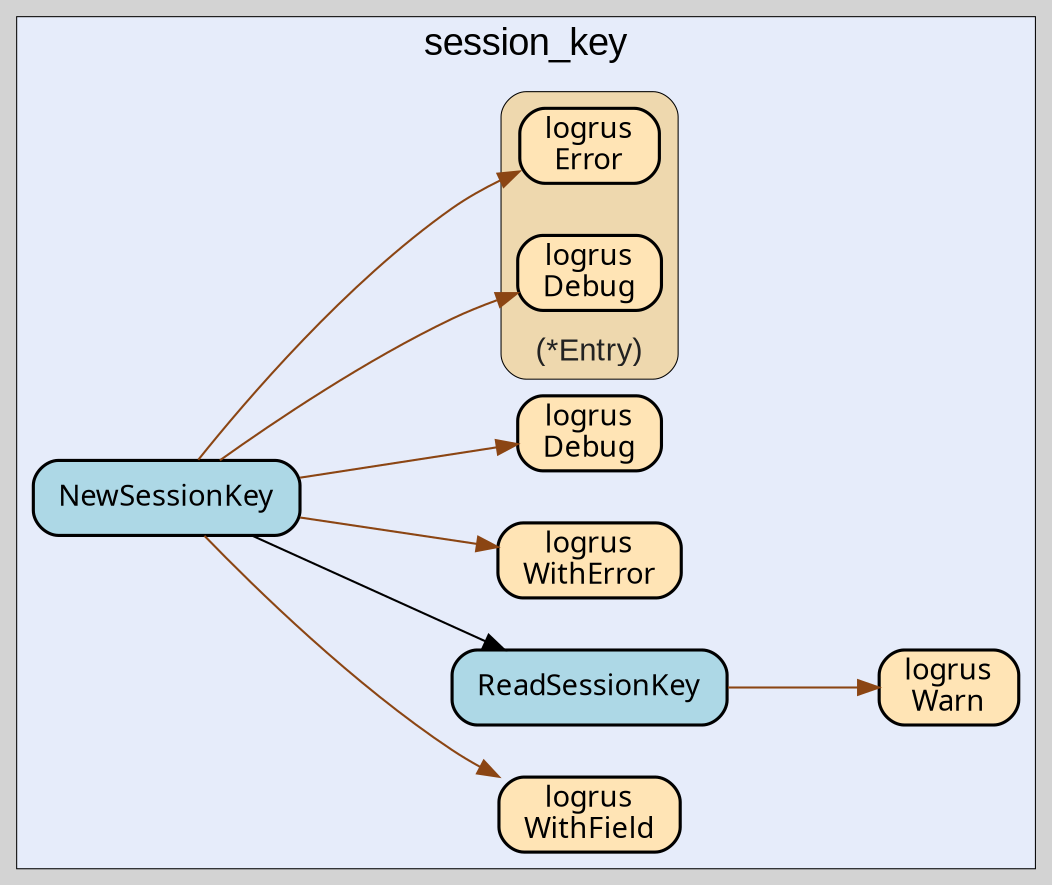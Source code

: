 digraph gocallvis {
    label="";
    labeljust="l";
    fontname="Arial";
    fontsize="14";
    rankdir="LR";
    bgcolor="lightgray";
    style="solid";
    penwidth="0.5";
    pad="0.0";
    nodesep="0.35";

    node [shape="box" style="filled,rounded" fillcolor="honeydew" fontname="Verdana" penwidth="1.0" margin="0.16,0.0"];
    edge [minlen="2"]

    subgraph "cluster_focus" {
        label="session_key";
labelloc="t";
labeljust="c";
fontsize="18";
bgcolor="#e6ecfa";
        
        "github.com/go-i2p/go-i2p/lib/common/session_key.NewSessionKey" [ fillcolor="lightblue" label="NewSessionKey" penwidth="1.5" tooltip="github.com/go-i2p/go-i2p/lib/common/session_key.NewSessionKey | defined in session_key.go:33\nat session_key.go:34: calling [(*github.com/sirupsen/logrus.Entry).Debug]\nat session_key.go:35: calling [github.com/go-i2p/go-i2p/lib/common/session_key.ReadSessionKey]\nat session_key.go:37: calling [github.com/sirupsen/logrus.WithError]\nat session_key.go:37: calling [(*github.com/sirupsen/logrus.Entry).Error]\nat session_key.go:41: calling [github.com/sirupsen/logrus.Debug]\nat session_key.go:34: calling [github.com/sirupsen/logrus.WithField]" ]
        "github.com/sirupsen/logrus.WithField" [ tooltip="github.com/sirupsen/logrus.WithField | defined in exported.go:69" fillcolor="moccasin" label="logrus\nWithField" penwidth="1.5" ]
        "github.com/go-i2p/go-i2p/lib/common/session_key.ReadSessionKey" [ penwidth="1.5" tooltip="github.com/go-i2p/go-i2p/lib/common/session_key.ReadSessionKey | defined in session_key.go:25\nat session_key.go:27: calling [github.com/sirupsen/logrus.Warn]" fillcolor="lightblue" label="ReadSessionKey" ]
        "github.com/sirupsen/logrus.Warn" [ label="logrus\nWarn" penwidth="1.5" tooltip="github.com/sirupsen/logrus.Warn | defined in exported.go:113" fillcolor="moccasin" ]
        "github.com/sirupsen/logrus.WithError" [ penwidth="1.5" tooltip="github.com/sirupsen/logrus.WithError | defined in exported.go:55" fillcolor="moccasin" label="logrus\nWithError" ]
        "github.com/sirupsen/logrus.Debug" [ fillcolor="moccasin" label="logrus\nDebug" penwidth="1.5" tooltip="github.com/sirupsen/logrus.Debug | defined in exported.go:98" ]
        
        subgraph "cluster_*github.com/sirupsen/logrus.Entry" {
        labelloc="b";
style="rounded,filled";
fillcolor="wheat2";
label="(*Entry)";
tooltip="type: *github.com/sirupsen/logrus.Entry";
penwidth="0.5";
fontsize="15";
fontcolor="#222222";
        
        "(*github.com/sirupsen/logrus.Entry).Debug" [ fillcolor="moccasin" label="logrus\nDebug" penwidth="1.5" tooltip="(*github.com/sirupsen/logrus.Entry).Debug | defined in entry.go:312" ]
        "(*github.com/sirupsen/logrus.Entry).Error" [ fillcolor="moccasin" label="logrus\nError" penwidth="1.5" tooltip="(*github.com/sirupsen/logrus.Entry).Error | defined in entry.go:332" ]
        
    }

    }

    "github.com/go-i2p/go-i2p/lib/common/session_key.NewSessionKey" -> "(*github.com/sirupsen/logrus.Entry).Debug" [ color="saddlebrown" tooltip="at session_key.go:34: calling [(*github.com/sirupsen/logrus.Entry).Debug]" ]
    "github.com/go-i2p/go-i2p/lib/common/session_key.ReadSessionKey" -> "github.com/sirupsen/logrus.Warn" [ color="saddlebrown" tooltip="at session_key.go:27: calling [github.com/sirupsen/logrus.Warn]" ]
    "github.com/go-i2p/go-i2p/lib/common/session_key.NewSessionKey" -> "github.com/go-i2p/go-i2p/lib/common/session_key.ReadSessionKey" [ tooltip="at session_key.go:35: calling [github.com/go-i2p/go-i2p/lib/common/session_key.ReadSessionKey]" ]
    "github.com/go-i2p/go-i2p/lib/common/session_key.NewSessionKey" -> "github.com/sirupsen/logrus.WithError" [ tooltip="at session_key.go:37: calling [github.com/sirupsen/logrus.WithError]" color="saddlebrown" ]
    "github.com/go-i2p/go-i2p/lib/common/session_key.NewSessionKey" -> "(*github.com/sirupsen/logrus.Entry).Error" [ color="saddlebrown" tooltip="at session_key.go:37: calling [(*github.com/sirupsen/logrus.Entry).Error]" ]
    "github.com/go-i2p/go-i2p/lib/common/session_key.NewSessionKey" -> "github.com/sirupsen/logrus.Debug" [ color="saddlebrown" tooltip="at session_key.go:41: calling [github.com/sirupsen/logrus.Debug]" ]
    "github.com/go-i2p/go-i2p/lib/common/session_key.NewSessionKey" -> "github.com/sirupsen/logrus.WithField" [ color="saddlebrown" tooltip="at session_key.go:34: calling [github.com/sirupsen/logrus.WithField]" ]
}
